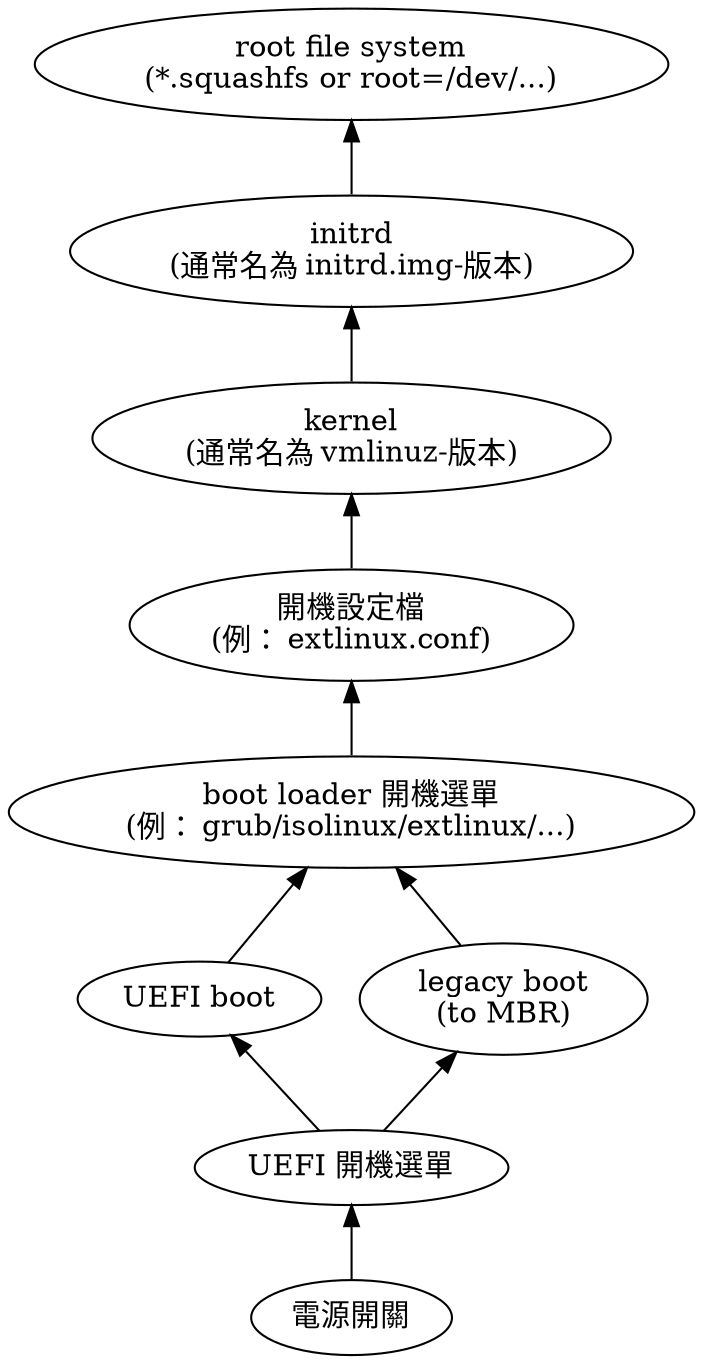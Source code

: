 digraph "linux 開機流程" {

    rankdir = BT;
    overlap = scale;

    power [ label="電源開關" ];
    UEFI_menu [ label="UEFI 開機選單" ];
    uefi_boot [ label="UEFI boot" ];
    legacy_boot [ label="legacy boot\n(to MBR)" ];
    boot_loader [ label="boot loader 開機選單\n(例： grub/isolinux/extlinux/...)" ];
    config [ label="開機設定檔\n(例： extlinux.conf)" ];
    kernel [ label="kernel\n(通常名為 vmlinuz-版本)" ];
    initrd [ label="initrd\n(通常名為 initrd.img-版本)" ];
    rootfs [ label="root file system\n(*.squashfs or root=/dev/...)" ];

    power -> UEFI_menu -> { uefi_boot legacy_boot }
	  -> boot_loader -> config -> kernel -> initrd -> rootfs;
}

